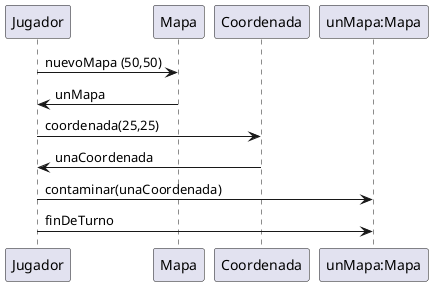 @startuml
'https://plantuml.com/sequence-diagram
'la idea de esto es que haya una posicion con moho, esta tenga 4 aledañas
'y luego de pasar un turno veamos si estas 4 aledañas tienen moho o no.
Jugador -> Mapa: nuevoMapa (50,50)
Mapa -> Jugador: unMapa

Jugador -> Coordenada: coordenada(25,25)
Coordenada -> Jugador: unaCoordenada
Jugador -> "unMapa:Mapa": contaminar(unaCoordenada)

Jugador -> "unMapa:Mapa": finDeTurno

'no se me ocurre como verificar esto


@enduml